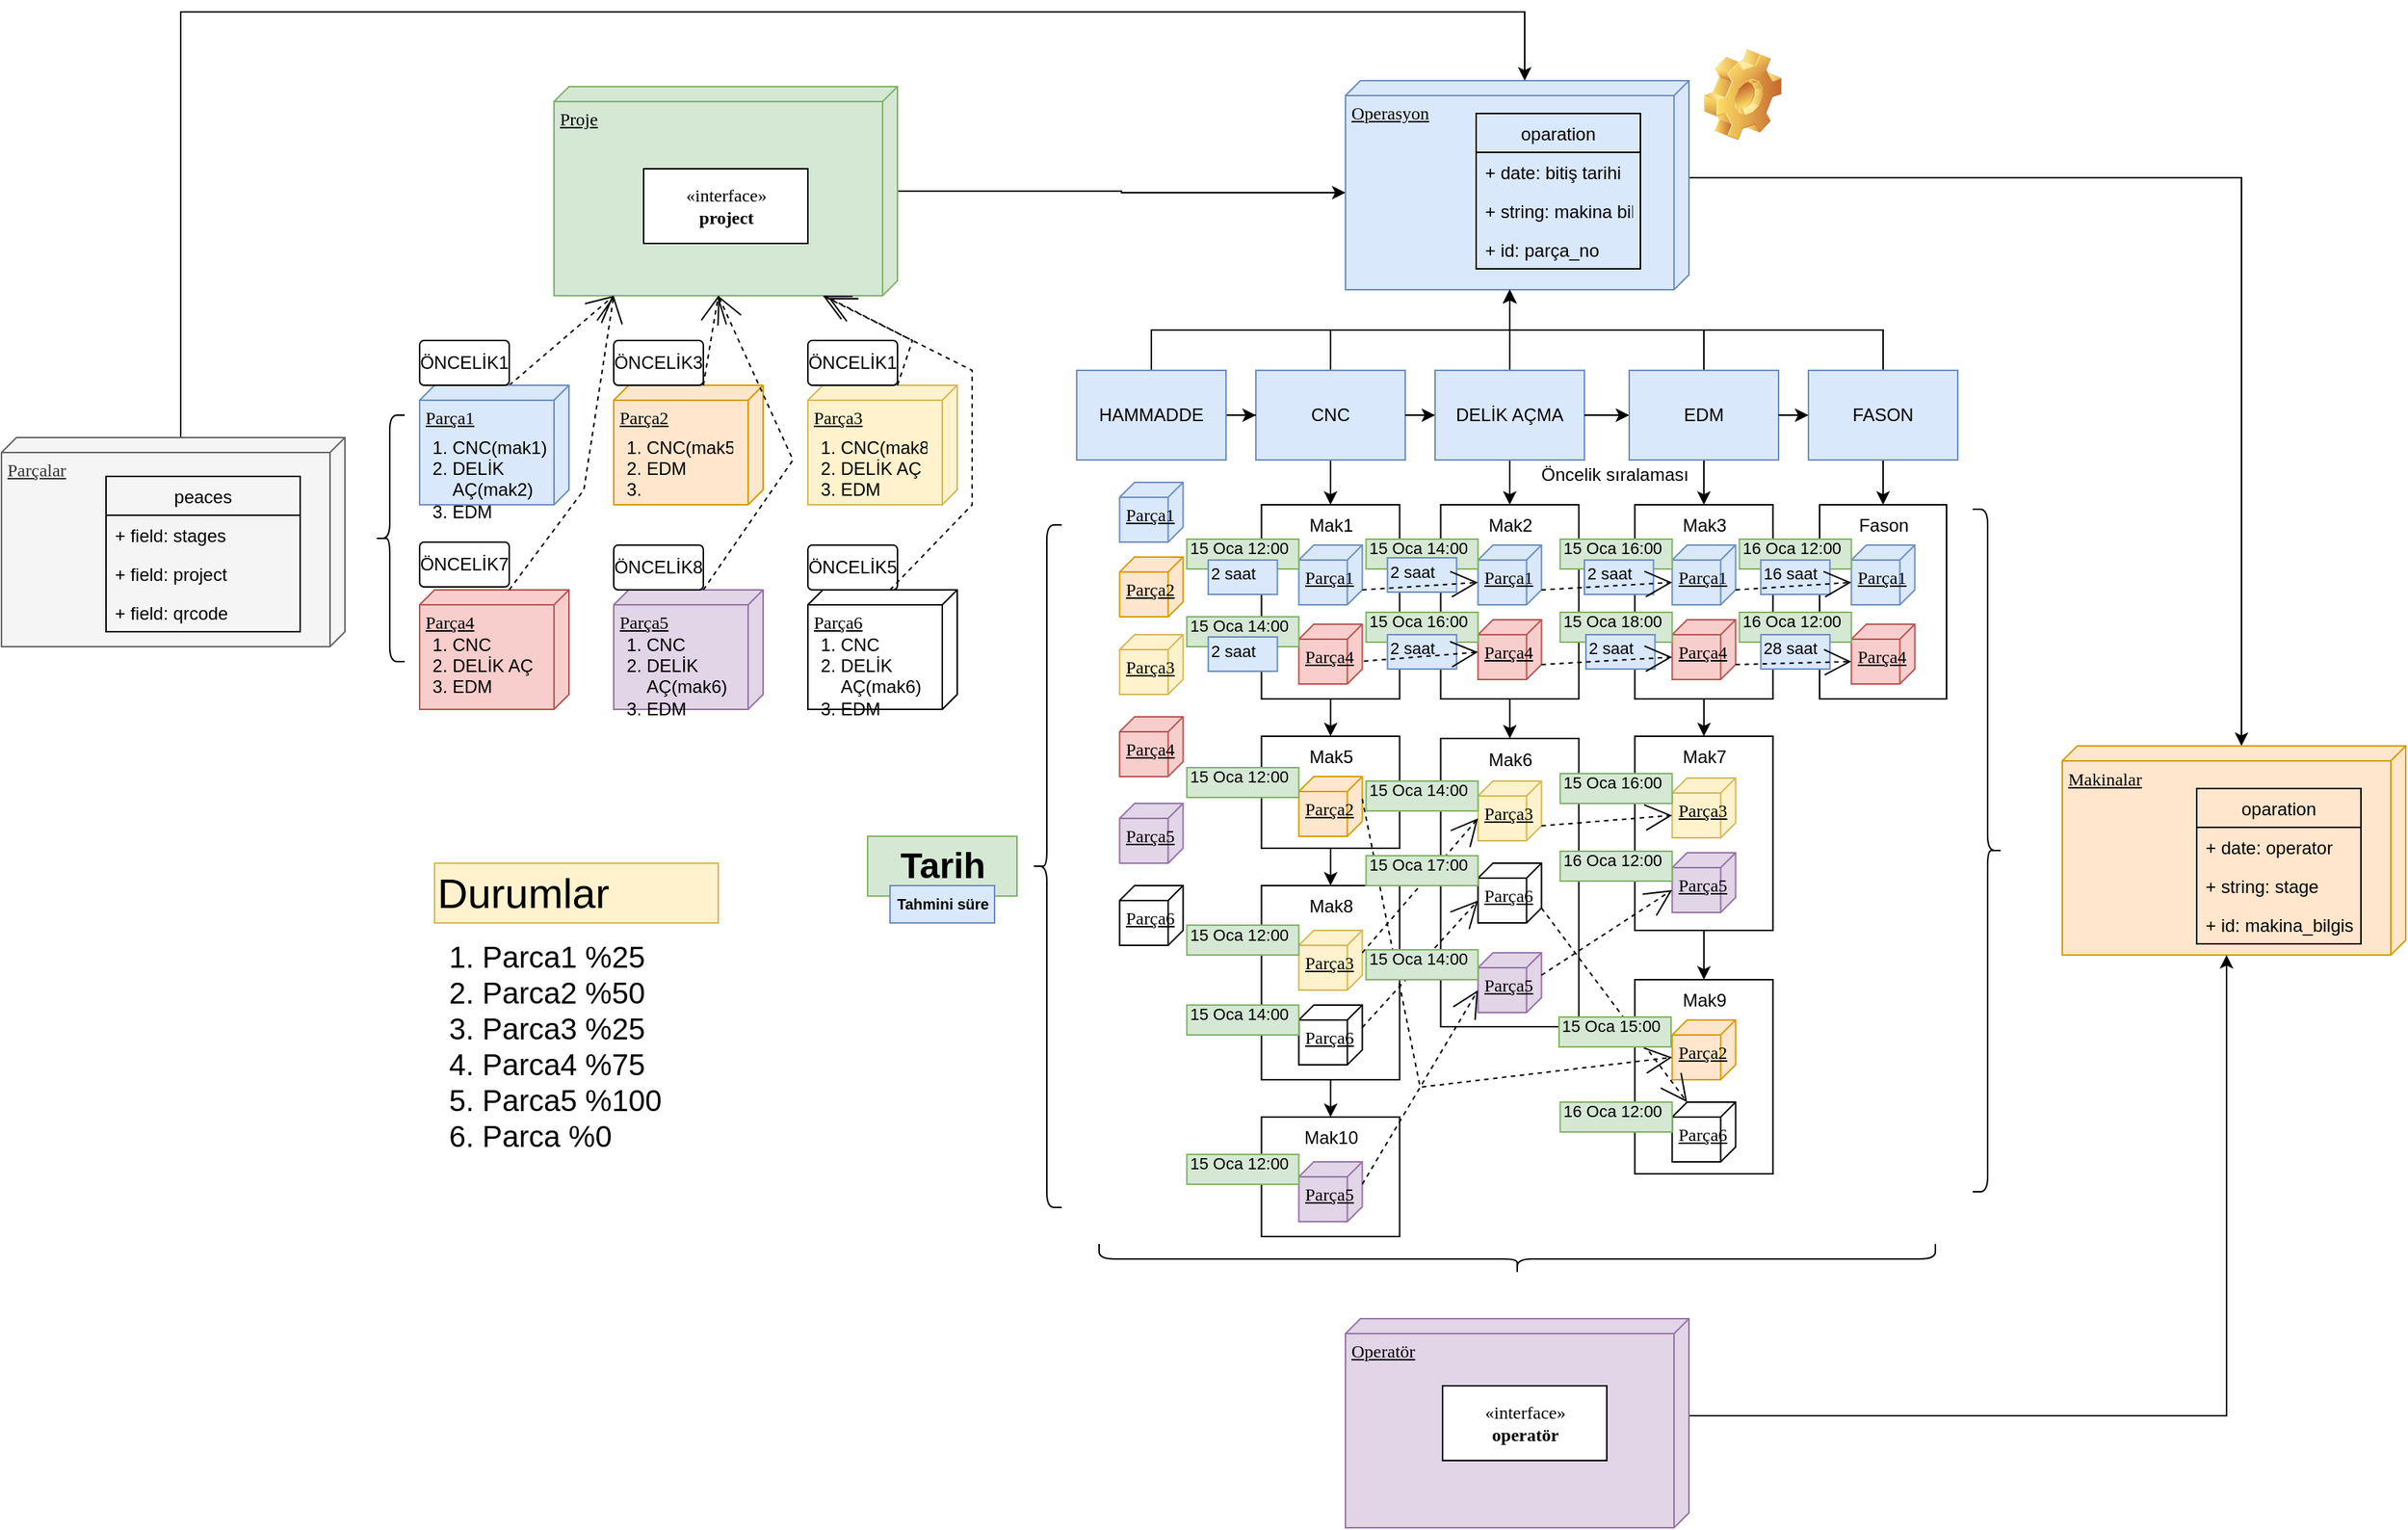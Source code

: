 <mxfile version="18.0.1" type="github">
  <diagram name="Page-1" id="5f0bae14-7c28-e335-631c-24af17079c00">
    <mxGraphModel dx="1850" dy="384" grid="1" gridSize="10" guides="1" tooltips="1" connect="1" arrows="1" fold="1" page="1" pageScale="1" pageWidth="1100" pageHeight="850" background="none" math="0" shadow="0">
      <root>
        <mxCell id="0" />
        <mxCell id="1" parent="0" />
        <mxCell id="MlD1wx-Nhup3MehmvixC-46" style="edgeStyle=orthogonalEdgeStyle;rounded=0;orthogonalLoop=1;jettySize=auto;html=1;entryX=0;entryY=0;entryDx=75;entryDy=230;entryPerimeter=0;" parent="1" source="39150e848f15840c-1" target="EhGMXCnS99L2GmcN4ixf-18" edge="1">
          <mxGeometry relative="1" as="geometry" />
        </mxCell>
        <mxCell id="39150e848f15840c-1" value="Proje" style="verticalAlign=top;align=left;spacingTop=8;spacingLeft=2;spacingRight=12;shape=cube;size=10;direction=south;fontStyle=4;html=1;rounded=0;shadow=0;comic=0;labelBackgroundColor=none;strokeWidth=1;fontFamily=Verdana;fontSize=12;fillColor=#d5e8d4;strokeColor=#82b366;" parent="1" vertex="1">
          <mxGeometry x="120" y="70" width="230" height="140" as="geometry" />
        </mxCell>
        <mxCell id="39150e848f15840c-4" value="&lt;div&gt;«interface»&lt;b&gt;&lt;br&gt;&lt;/b&gt;&lt;/div&gt;&lt;div&gt;&lt;b&gt;project&lt;/b&gt;&lt;/div&gt;" style="html=1;rounded=0;shadow=0;comic=0;labelBackgroundColor=none;strokeWidth=1;fontFamily=Verdana;fontSize=12;align=center;" parent="1" vertex="1">
          <mxGeometry x="180" y="125" width="110" height="50" as="geometry" />
        </mxCell>
        <mxCell id="39150e848f15840c-11" style="edgeStyle=none;rounded=0;html=1;dashed=1;labelBackgroundColor=none;startArrow=none;startFill=0;startSize=8;endArrow=open;endFill=0;endSize=16;fontFamily=Verdana;fontSize=12;exitX=0;exitY=0;exitDx=0;exitDy=40;exitPerimeter=0;" parent="1" source="EhGMXCnS99L2GmcN4ixf-6" edge="1">
          <mxGeometry relative="1" as="geometry">
            <mxPoint x="160" y="210" as="targetPoint" />
          </mxGeometry>
        </mxCell>
        <mxCell id="EhGMXCnS99L2GmcN4ixf-6" value="&lt;div&gt;Parça1&lt;/div&gt;&lt;div&gt;&lt;pre&gt;&lt;br&gt;&lt;/pre&gt;&lt;/div&gt;" style="verticalAlign=top;align=left;spacingTop=8;spacingLeft=2;spacingRight=12;shape=cube;size=10;direction=south;fontStyle=4;html=1;rounded=0;shadow=0;comic=0;labelBackgroundColor=none;strokeWidth=1;fontFamily=Verdana;fontSize=12;fillColor=#dae8fc;strokeColor=#6c8ebf;" parent="1" vertex="1">
          <mxGeometry x="30" y="270" width="100" height="80" as="geometry" />
        </mxCell>
        <mxCell id="EhGMXCnS99L2GmcN4ixf-7" value="Parça2" style="verticalAlign=top;align=left;spacingTop=8;spacingLeft=2;spacingRight=12;shape=cube;size=10;direction=south;fontStyle=4;html=1;rounded=0;shadow=0;comic=0;labelBackgroundColor=none;strokeWidth=1;fontFamily=Verdana;fontSize=12;fillColor=#ffe6cc;strokeColor=#d79b00;" parent="1" vertex="1">
          <mxGeometry x="160" y="270" width="100" height="80" as="geometry" />
        </mxCell>
        <mxCell id="EhGMXCnS99L2GmcN4ixf-8" value="Parça3" style="verticalAlign=top;align=left;spacingTop=8;spacingLeft=2;spacingRight=12;shape=cube;size=10;direction=south;fontStyle=4;html=1;rounded=0;shadow=0;comic=0;labelBackgroundColor=none;strokeWidth=1;fontFamily=Verdana;fontSize=12;fillColor=#fff2cc;strokeColor=#d6b656;" parent="1" vertex="1">
          <mxGeometry x="290" y="270" width="100" height="80" as="geometry" />
        </mxCell>
        <mxCell id="EhGMXCnS99L2GmcN4ixf-9" value="Parça4" style="verticalAlign=top;align=left;spacingTop=8;spacingLeft=2;spacingRight=12;shape=cube;size=10;direction=south;fontStyle=4;html=1;rounded=0;shadow=0;comic=0;labelBackgroundColor=none;strokeWidth=1;fontFamily=Verdana;fontSize=12;fillColor=#f8cecc;strokeColor=#b85450;" parent="1" vertex="1">
          <mxGeometry x="30" y="407" width="100" height="80" as="geometry" />
        </mxCell>
        <mxCell id="EhGMXCnS99L2GmcN4ixf-10" value="Parça5" style="verticalAlign=top;align=left;spacingTop=8;spacingLeft=2;spacingRight=12;shape=cube;size=10;direction=south;fontStyle=4;html=1;rounded=0;shadow=0;comic=0;labelBackgroundColor=none;strokeWidth=1;fontFamily=Verdana;fontSize=12;fillColor=#e1d5e7;strokeColor=#9673a6;" parent="1" vertex="1">
          <mxGeometry x="160" y="407" width="100" height="80" as="geometry" />
        </mxCell>
        <mxCell id="EhGMXCnS99L2GmcN4ixf-11" value="Parça6" style="verticalAlign=top;align=left;spacingTop=8;spacingLeft=2;spacingRight=12;shape=cube;size=10;direction=south;fontStyle=4;html=1;rounded=0;shadow=0;comic=0;labelBackgroundColor=none;strokeWidth=1;fontFamily=Verdana;fontSize=12;fillColor=none;" parent="1" vertex="1">
          <mxGeometry x="290" y="407" width="100" height="80" as="geometry" />
        </mxCell>
        <mxCell id="EhGMXCnS99L2GmcN4ixf-13" style="edgeStyle=none;rounded=0;html=1;dashed=1;labelBackgroundColor=none;startArrow=none;startFill=0;startSize=8;endArrow=open;endFill=0;endSize=16;fontFamily=Verdana;fontSize=12;exitX=0;exitY=0;exitDx=0;exitDy=40;exitPerimeter=0;entryX=0;entryY=0;entryDx=140;entryDy=120;entryPerimeter=0;" parent="1" source="EhGMXCnS99L2GmcN4ixf-7" target="39150e848f15840c-1" edge="1">
          <mxGeometry relative="1" as="geometry">
            <mxPoint x="90" y="280" as="sourcePoint" />
            <mxPoint x="161.538" y="220.0" as="targetPoint" />
          </mxGeometry>
        </mxCell>
        <mxCell id="EhGMXCnS99L2GmcN4ixf-14" style="edgeStyle=none;rounded=0;html=1;dashed=1;labelBackgroundColor=none;startArrow=none;startFill=0;startSize=8;endArrow=open;endFill=0;endSize=16;fontFamily=Verdana;fontSize=12;exitX=0;exitY=0;exitDx=0;exitDy=40;exitPerimeter=0;entryX=1.01;entryY=0.201;entryDx=0;entryDy=0;entryPerimeter=0;" parent="1" source="EhGMXCnS99L2GmcN4ixf-8" target="39150e848f15840c-1" edge="1">
          <mxGeometry relative="1" as="geometry">
            <mxPoint x="100" y="290" as="sourcePoint" />
            <mxPoint x="171.538" y="230.0" as="targetPoint" />
            <Array as="points">
              <mxPoint x="360" y="240" />
            </Array>
          </mxGeometry>
        </mxCell>
        <mxCell id="EhGMXCnS99L2GmcN4ixf-15" style="edgeStyle=none;rounded=0;html=1;dashed=1;labelBackgroundColor=none;startArrow=none;startFill=0;startSize=8;endArrow=open;endFill=0;endSize=16;fontFamily=Verdana;fontSize=12;exitX=0;exitY=0;exitDx=0;exitDy=40;exitPerimeter=0;" parent="1" source="EhGMXCnS99L2GmcN4ixf-9" edge="1">
          <mxGeometry relative="1" as="geometry">
            <mxPoint x="90" y="280" as="sourcePoint" />
            <mxPoint x="160" y="210" as="targetPoint" />
            <Array as="points">
              <mxPoint x="140" y="340" />
            </Array>
          </mxGeometry>
        </mxCell>
        <mxCell id="EhGMXCnS99L2GmcN4ixf-16" style="edgeStyle=none;rounded=0;html=1;dashed=1;labelBackgroundColor=none;startArrow=none;startFill=0;startSize=8;endArrow=open;endFill=0;endSize=16;fontFamily=Verdana;fontSize=12;exitX=0;exitY=0;exitDx=0;exitDy=40;exitPerimeter=0;entryX=0;entryY=0;entryDx=140;entryDy=120;entryPerimeter=0;" parent="1" source="EhGMXCnS99L2GmcN4ixf-10" target="39150e848f15840c-1" edge="1">
          <mxGeometry relative="1" as="geometry">
            <mxPoint x="100" y="290" as="sourcePoint" />
            <mxPoint x="171.538" y="230.0" as="targetPoint" />
            <Array as="points">
              <mxPoint x="280" y="320" />
            </Array>
          </mxGeometry>
        </mxCell>
        <mxCell id="EhGMXCnS99L2GmcN4ixf-17" style="edgeStyle=none;rounded=0;html=1;dashed=1;labelBackgroundColor=none;startArrow=none;startFill=0;startSize=8;endArrow=open;endFill=0;endSize=16;fontFamily=Verdana;fontSize=12;exitX=0;exitY=0;exitDx=0;exitDy=45;exitPerimeter=0;" parent="1" source="EhGMXCnS99L2GmcN4ixf-11" edge="1">
          <mxGeometry relative="1" as="geometry">
            <mxPoint x="110" y="300" as="sourcePoint" />
            <mxPoint x="300" y="210" as="targetPoint" />
            <Array as="points">
              <mxPoint x="400" y="350" />
              <mxPoint x="400" y="260" />
            </Array>
          </mxGeometry>
        </mxCell>
        <mxCell id="MlD1wx-Nhup3MehmvixC-36" style="edgeStyle=orthogonalEdgeStyle;rounded=0;orthogonalLoop=1;jettySize=auto;html=1;exitX=0;exitY=0;exitDx=65;exitDy=0;exitPerimeter=0;entryX=0;entryY=0;entryDx=0;entryDy=110;entryPerimeter=0;" parent="1" source="EhGMXCnS99L2GmcN4ixf-18" target="EhGMXCnS99L2GmcN4ixf-66" edge="1">
          <mxGeometry relative="1" as="geometry" />
        </mxCell>
        <mxCell id="EhGMXCnS99L2GmcN4ixf-18" value="Operasyon" style="verticalAlign=top;align=left;spacingTop=8;spacingLeft=2;spacingRight=12;shape=cube;size=10;direction=south;fontStyle=4;html=1;rounded=0;shadow=0;comic=0;labelBackgroundColor=none;strokeWidth=1;fontFamily=Verdana;fontSize=12;fillColor=#dae8fc;strokeColor=#6c8ebf;" parent="1" vertex="1">
          <mxGeometry x="650" y="66" width="230" height="140" as="geometry" />
        </mxCell>
        <mxCell id="EhGMXCnS99L2GmcN4ixf-61" style="edgeStyle=orthogonalEdgeStyle;rounded=0;orthogonalLoop=1;jettySize=auto;html=1;exitX=0.5;exitY=0;exitDx=0;exitDy=0;entryX=0;entryY=0;entryDx=140;entryDy=120;entryPerimeter=0;" parent="1" source="EhGMXCnS99L2GmcN4ixf-45" target="EhGMXCnS99L2GmcN4ixf-18" edge="1">
          <mxGeometry relative="1" as="geometry" />
        </mxCell>
        <mxCell id="EhGMXCnS99L2GmcN4ixf-94" style="edgeStyle=elbowEdgeStyle;rounded=0;orthogonalLoop=1;jettySize=auto;elbow=vertical;html=1;exitX=0.5;exitY=1;exitDx=0;exitDy=0;entryX=0.5;entryY=0;entryDx=0;entryDy=0;" parent="1" source="EhGMXCnS99L2GmcN4ixf-45" target="EhGMXCnS99L2GmcN4ixf-68" edge="1">
          <mxGeometry relative="1" as="geometry" />
        </mxCell>
        <mxCell id="EhGMXCnS99L2GmcN4ixf-45" value="CNC" style="whiteSpace=wrap;html=1;align=center;verticalAlign=middle;treeFolding=1;treeMoving=1;fillColor=#dae8fc;strokeColor=#6c8ebf;" parent="1" vertex="1">
          <mxGeometry x="590" y="260" width="100" height="60" as="geometry" />
        </mxCell>
        <mxCell id="EhGMXCnS99L2GmcN4ixf-62" style="edgeStyle=orthogonalEdgeStyle;rounded=0;orthogonalLoop=1;jettySize=auto;html=1;exitX=0.5;exitY=0;exitDx=0;exitDy=0;entryX=0;entryY=0;entryDx=140;entryDy=120;entryPerimeter=0;" parent="1" source="EhGMXCnS99L2GmcN4ixf-46" target="EhGMXCnS99L2GmcN4ixf-18" edge="1">
          <mxGeometry relative="1" as="geometry" />
        </mxCell>
        <mxCell id="EhGMXCnS99L2GmcN4ixf-95" style="edgeStyle=elbowEdgeStyle;rounded=0;orthogonalLoop=1;jettySize=auto;elbow=vertical;html=1;exitX=0.5;exitY=1;exitDx=0;exitDy=0;entryX=0.5;entryY=0;entryDx=0;entryDy=0;" parent="1" source="EhGMXCnS99L2GmcN4ixf-46" target="EhGMXCnS99L2GmcN4ixf-69" edge="1">
          <mxGeometry relative="1" as="geometry" />
        </mxCell>
        <mxCell id="EhGMXCnS99L2GmcN4ixf-46" value="DELİK AÇMA" style="whiteSpace=wrap;html=1;align=center;verticalAlign=middle;treeFolding=1;treeMoving=1;fillColor=#dae8fc;strokeColor=#6c8ebf;" parent="1" vertex="1">
          <mxGeometry x="710" y="260" width="100" height="60" as="geometry" />
        </mxCell>
        <mxCell id="EhGMXCnS99L2GmcN4ixf-63" style="edgeStyle=orthogonalEdgeStyle;rounded=0;orthogonalLoop=1;jettySize=auto;html=1;exitX=0.5;exitY=0;exitDx=0;exitDy=0;entryX=0;entryY=0;entryDx=140;entryDy=120;entryPerimeter=0;" parent="1" source="EhGMXCnS99L2GmcN4ixf-47" target="EhGMXCnS99L2GmcN4ixf-18" edge="1">
          <mxGeometry relative="1" as="geometry" />
        </mxCell>
        <mxCell id="EhGMXCnS99L2GmcN4ixf-96" style="edgeStyle=elbowEdgeStyle;rounded=0;orthogonalLoop=1;jettySize=auto;elbow=vertical;html=1;exitX=0.5;exitY=1;exitDx=0;exitDy=0;entryX=0.5;entryY=0;entryDx=0;entryDy=0;" parent="1" source="EhGMXCnS99L2GmcN4ixf-47" target="EhGMXCnS99L2GmcN4ixf-71" edge="1">
          <mxGeometry relative="1" as="geometry" />
        </mxCell>
        <mxCell id="EhGMXCnS99L2GmcN4ixf-47" value="EDM" style="whiteSpace=wrap;html=1;align=center;verticalAlign=middle;treeFolding=1;treeMoving=1;fillColor=#dae8fc;strokeColor=#6c8ebf;" parent="1" vertex="1">
          <mxGeometry x="840" y="260" width="100" height="60" as="geometry" />
        </mxCell>
        <mxCell id="EhGMXCnS99L2GmcN4ixf-64" style="edgeStyle=orthogonalEdgeStyle;rounded=0;orthogonalLoop=1;jettySize=auto;html=1;exitX=0.5;exitY=0;exitDx=0;exitDy=0;entryX=0;entryY=0;entryDx=140;entryDy=120;entryPerimeter=0;" parent="1" source="EhGMXCnS99L2GmcN4ixf-48" target="EhGMXCnS99L2GmcN4ixf-18" edge="1">
          <mxGeometry relative="1" as="geometry" />
        </mxCell>
        <mxCell id="EhGMXCnS99L2GmcN4ixf-97" style="edgeStyle=elbowEdgeStyle;rounded=0;orthogonalLoop=1;jettySize=auto;elbow=vertical;html=1;exitX=0.5;exitY=1;exitDx=0;exitDy=0;" parent="1" source="EhGMXCnS99L2GmcN4ixf-48" target="EhGMXCnS99L2GmcN4ixf-72" edge="1">
          <mxGeometry relative="1" as="geometry" />
        </mxCell>
        <mxCell id="EhGMXCnS99L2GmcN4ixf-48" value="FASON" style="whiteSpace=wrap;html=1;align=center;verticalAlign=middle;treeFolding=1;treeMoving=1;fillColor=#dae8fc;strokeColor=#6c8ebf;" parent="1" vertex="1">
          <mxGeometry x="960" y="260" width="100" height="60" as="geometry" />
        </mxCell>
        <mxCell id="EhGMXCnS99L2GmcN4ixf-53" value="" style="endArrow=classic;html=1;rounded=0;exitX=1;exitY=0.5;exitDx=0;exitDy=0;entryX=0;entryY=0.5;entryDx=0;entryDy=0;" parent="1" source="EhGMXCnS99L2GmcN4ixf-45" target="EhGMXCnS99L2GmcN4ixf-46" edge="1">
          <mxGeometry width="50" height="50" relative="1" as="geometry">
            <mxPoint x="600" y="340" as="sourcePoint" />
            <mxPoint x="650" y="290" as="targetPoint" />
          </mxGeometry>
        </mxCell>
        <mxCell id="EhGMXCnS99L2GmcN4ixf-54" value="" style="endArrow=classic;html=1;rounded=0;exitX=1;exitY=0.5;exitDx=0;exitDy=0;entryX=0;entryY=0.5;entryDx=0;entryDy=0;" parent="1" source="EhGMXCnS99L2GmcN4ixf-46" target="EhGMXCnS99L2GmcN4ixf-47" edge="1">
          <mxGeometry width="50" height="50" relative="1" as="geometry">
            <mxPoint x="810" y="340" as="sourcePoint" />
            <mxPoint x="860" y="290" as="targetPoint" />
          </mxGeometry>
        </mxCell>
        <mxCell id="EhGMXCnS99L2GmcN4ixf-55" value="" style="endArrow=classic;html=1;rounded=0;exitX=1;exitY=0.5;exitDx=0;exitDy=0;" parent="1" source="EhGMXCnS99L2GmcN4ixf-47" edge="1">
          <mxGeometry width="50" height="50" relative="1" as="geometry">
            <mxPoint x="940" y="350" as="sourcePoint" />
            <mxPoint x="960" y="290" as="targetPoint" />
          </mxGeometry>
        </mxCell>
        <mxCell id="EhGMXCnS99L2GmcN4ixf-65" value="Öncelik sıralaması" style="text;html=1;align=center;verticalAlign=middle;resizable=0;points=[];autosize=1;strokeColor=none;fillColor=none;" parent="1" vertex="1">
          <mxGeometry x="770" y="320" width="120" height="20" as="geometry" />
        </mxCell>
        <mxCell id="EhGMXCnS99L2GmcN4ixf-66" value="Makinalar" style="verticalAlign=top;align=left;spacingTop=8;spacingLeft=2;spacingRight=12;shape=cube;size=10;direction=south;fontStyle=4;html=1;rounded=0;shadow=0;comic=0;labelBackgroundColor=none;strokeWidth=1;fontFamily=Verdana;fontSize=12;fillColor=#ffe6cc;strokeColor=#d79b00;" parent="1" vertex="1">
          <mxGeometry x="1130" y="511.5" width="230" height="140" as="geometry" />
        </mxCell>
        <mxCell id="EhGMXCnS99L2GmcN4ixf-82" style="edgeStyle=orthogonalEdgeStyle;rounded=0;orthogonalLoop=1;jettySize=auto;html=1;entryX=0.5;entryY=0;entryDx=0;entryDy=0;verticalAlign=top;" parent="1" source="EhGMXCnS99L2GmcN4ixf-68" target="EhGMXCnS99L2GmcN4ixf-74" edge="1">
          <mxGeometry relative="1" as="geometry" />
        </mxCell>
        <mxCell id="EhGMXCnS99L2GmcN4ixf-68" value="Mak1" style="html=1;align=center;verticalAlign=top;" parent="1" vertex="1">
          <mxGeometry x="593.75" y="350" width="92.5" height="130" as="geometry" />
        </mxCell>
        <mxCell id="EhGMXCnS99L2GmcN4ixf-81" style="edgeStyle=orthogonalEdgeStyle;rounded=0;orthogonalLoop=1;jettySize=auto;html=1;verticalAlign=top;" parent="1" source="EhGMXCnS99L2GmcN4ixf-69" target="EhGMXCnS99L2GmcN4ixf-73" edge="1">
          <mxGeometry relative="1" as="geometry" />
        </mxCell>
        <mxCell id="EhGMXCnS99L2GmcN4ixf-69" value="Mak2" style="html=1;verticalAlign=top;" parent="1" vertex="1">
          <mxGeometry x="713.75" y="350" width="92.5" height="130" as="geometry" />
        </mxCell>
        <mxCell id="EhGMXCnS99L2GmcN4ixf-85" style="edgeStyle=orthogonalEdgeStyle;rounded=0;orthogonalLoop=1;jettySize=auto;html=1;entryX=0.5;entryY=0;entryDx=0;entryDy=0;verticalAlign=top;" parent="1" source="EhGMXCnS99L2GmcN4ixf-71" target="EhGMXCnS99L2GmcN4ixf-77" edge="1">
          <mxGeometry relative="1" as="geometry" />
        </mxCell>
        <mxCell id="EhGMXCnS99L2GmcN4ixf-71" value="Mak3" style="html=1;verticalAlign=top;" parent="1" vertex="1">
          <mxGeometry x="843.75" y="350" width="92.5" height="130" as="geometry" />
        </mxCell>
        <mxCell id="EhGMXCnS99L2GmcN4ixf-72" value="Fason" style="html=1;verticalAlign=top;" parent="1" vertex="1">
          <mxGeometry x="967.5" y="350" width="85" height="130" as="geometry" />
        </mxCell>
        <mxCell id="EhGMXCnS99L2GmcN4ixf-73" value="Mak6" style="html=1;verticalAlign=top;" parent="1" vertex="1">
          <mxGeometry x="713.75" y="506.5" width="92.5" height="193" as="geometry" />
        </mxCell>
        <mxCell id="EhGMXCnS99L2GmcN4ixf-83" style="edgeStyle=orthogonalEdgeStyle;rounded=0;orthogonalLoop=1;jettySize=auto;html=1;entryX=0.5;entryY=0;entryDx=0;entryDy=0;verticalAlign=top;" parent="1" source="EhGMXCnS99L2GmcN4ixf-74" target="EhGMXCnS99L2GmcN4ixf-75" edge="1">
          <mxGeometry relative="1" as="geometry" />
        </mxCell>
        <mxCell id="EhGMXCnS99L2GmcN4ixf-74" value="Mak5" style="html=1;verticalAlign=top;" parent="1" vertex="1">
          <mxGeometry x="593.75" y="505" width="92.5" height="75" as="geometry" />
        </mxCell>
        <mxCell id="EhGMXCnS99L2GmcN4ixf-84" style="edgeStyle=orthogonalEdgeStyle;rounded=0;orthogonalLoop=1;jettySize=auto;html=1;entryX=0.5;entryY=0;entryDx=0;entryDy=0;verticalAlign=top;" parent="1" source="EhGMXCnS99L2GmcN4ixf-75" target="EhGMXCnS99L2GmcN4ixf-76" edge="1">
          <mxGeometry relative="1" as="geometry" />
        </mxCell>
        <mxCell id="EhGMXCnS99L2GmcN4ixf-75" value="Mak8" style="html=1;verticalAlign=top;" parent="1" vertex="1">
          <mxGeometry x="593.75" y="605" width="92.5" height="130" as="geometry" />
        </mxCell>
        <mxCell id="EhGMXCnS99L2GmcN4ixf-76" value="Mak10" style="html=1;verticalAlign=top;" parent="1" vertex="1">
          <mxGeometry x="593.75" y="760" width="92.5" height="80" as="geometry" />
        </mxCell>
        <mxCell id="EhGMXCnS99L2GmcN4ixf-86" style="edgeStyle=orthogonalEdgeStyle;rounded=0;orthogonalLoop=1;jettySize=auto;html=1;entryX=0.5;entryY=0;entryDx=0;entryDy=0;verticalAlign=top;" parent="1" source="EhGMXCnS99L2GmcN4ixf-77" target="EhGMXCnS99L2GmcN4ixf-78" edge="1">
          <mxGeometry relative="1" as="geometry" />
        </mxCell>
        <mxCell id="EhGMXCnS99L2GmcN4ixf-77" value="Mak7" style="html=1;verticalAlign=top;" parent="1" vertex="1">
          <mxGeometry x="843.75" y="505" width="92.5" height="130" as="geometry" />
        </mxCell>
        <mxCell id="EhGMXCnS99L2GmcN4ixf-78" value="Mak9" style="html=1;verticalAlign=top;" parent="1" vertex="1">
          <mxGeometry x="843.75" y="668" width="92.5" height="130" as="geometry" />
        </mxCell>
        <mxCell id="EhGMXCnS99L2GmcN4ixf-99" value="&lt;ol&gt;&lt;li&gt;CNC(mak1)&lt;/li&gt;&lt;li&gt;DELİK AÇ(mak2)&lt;br&gt;&lt;/li&gt;&lt;li&gt;EDM&lt;br&gt;&lt;/li&gt;&lt;/ol&gt;" style="text;strokeColor=none;fillColor=none;html=1;whiteSpace=wrap;verticalAlign=middle;overflow=hidden;" parent="1" vertex="1">
          <mxGeometry x="10" y="290" width="110" height="70" as="geometry" />
        </mxCell>
        <mxCell id="EhGMXCnS99L2GmcN4ixf-100" value="&lt;ol&gt;&lt;li&gt;CNC(mak5)&lt;/li&gt;&lt;li&gt;EDM&lt;/li&gt;&lt;li&gt;&lt;br&gt;&lt;/li&gt;&lt;/ol&gt;" style="text;strokeColor=none;fillColor=none;html=1;whiteSpace=wrap;verticalAlign=middle;overflow=hidden;" parent="1" vertex="1">
          <mxGeometry x="140" y="290" width="100" height="70" as="geometry" />
        </mxCell>
        <mxCell id="EhGMXCnS99L2GmcN4ixf-105" value="&lt;ol&gt;&lt;li&gt;CNC(mak8)&lt;/li&gt;&lt;li&gt;DELİK AÇ&lt;br&gt;&lt;/li&gt;&lt;li&gt;EDM&lt;br&gt;&lt;/li&gt;&lt;/ol&gt;" style="text;strokeColor=none;fillColor=none;html=1;whiteSpace=wrap;verticalAlign=middle;overflow=hidden;" parent="1" vertex="1">
          <mxGeometry x="270" y="290" width="100" height="70" as="geometry" />
        </mxCell>
        <mxCell id="EhGMXCnS99L2GmcN4ixf-107" value="&lt;ol&gt;&lt;li&gt;CNC&lt;/li&gt;&lt;li&gt;DELİK AÇ&lt;br&gt;&lt;/li&gt;&lt;li&gt;EDM&lt;br&gt;&lt;/li&gt;&lt;/ol&gt;" style="text;strokeColor=none;fillColor=none;html=1;whiteSpace=wrap;verticalAlign=middle;overflow=hidden;" parent="1" vertex="1">
          <mxGeometry x="10" y="422" width="100" height="70" as="geometry" />
        </mxCell>
        <mxCell id="EhGMXCnS99L2GmcN4ixf-108" value="&lt;ol&gt;&lt;li&gt;CNC&lt;/li&gt;&lt;li&gt;DELİK AÇ(mak6)&lt;br&gt;&lt;/li&gt;&lt;li&gt;EDM&lt;br&gt;&lt;/li&gt;&lt;/ol&gt;" style="text;strokeColor=none;fillColor=none;html=1;whiteSpace=wrap;verticalAlign=middle;overflow=hidden;" parent="1" vertex="1">
          <mxGeometry x="140" y="422" width="100" height="70" as="geometry" />
        </mxCell>
        <mxCell id="EhGMXCnS99L2GmcN4ixf-109" value="&lt;ol&gt;&lt;li&gt;CNC&lt;/li&gt;&lt;li&gt;DELİK AÇ(mak6)&lt;br&gt;&lt;/li&gt;&lt;li&gt;EDM&lt;br&gt;&lt;/li&gt;&lt;/ol&gt;" style="text;strokeColor=none;fillColor=none;html=1;whiteSpace=wrap;verticalAlign=middle;overflow=hidden;" parent="1" vertex="1">
          <mxGeometry x="270" y="422" width="100" height="70" as="geometry" />
        </mxCell>
        <mxCell id="MlD1wx-Nhup3MehmvixC-1" value="" style="shape=curlyBracket;whiteSpace=wrap;html=1;rounded=1;" parent="1" vertex="1">
          <mxGeometry y="290" width="20" height="165" as="geometry" />
        </mxCell>
        <mxCell id="MlD1wx-Nhup3MehmvixC-26" style="edgeStyle=orthogonalEdgeStyle;rounded=0;orthogonalLoop=1;jettySize=auto;html=1;exitX=0;exitY=0;exitDx=0;exitDy=110;exitPerimeter=0;entryX=0;entryY=0;entryDx=0;entryDy=110;entryPerimeter=0;" parent="1" source="MlD1wx-Nhup3MehmvixC-2" target="EhGMXCnS99L2GmcN4ixf-18" edge="1">
          <mxGeometry relative="1" as="geometry">
            <mxPoint x="860" y="40" as="targetPoint" />
            <Array as="points">
              <mxPoint x="-130" y="20" />
              <mxPoint x="770" y="20" />
            </Array>
          </mxGeometry>
        </mxCell>
        <mxCell id="MlD1wx-Nhup3MehmvixC-2" value="Parçalar" style="verticalAlign=top;align=left;spacingTop=8;spacingLeft=2;spacingRight=12;shape=cube;size=10;direction=south;fontStyle=4;html=1;rounded=0;shadow=0;comic=0;labelBackgroundColor=none;strokeWidth=1;fontFamily=Verdana;fontSize=12;fillColor=#f5f5f5;strokeColor=#666666;fontColor=#333333;" parent="1" vertex="1">
          <mxGeometry x="-250" y="305" width="230" height="140" as="geometry" />
        </mxCell>
        <mxCell id="MlD1wx-Nhup3MehmvixC-5" value="&lt;div&gt;Parça1&lt;/div&gt;&lt;div&gt;&lt;pre&gt;&lt;br&gt;&lt;/pre&gt;&lt;/div&gt;" style="verticalAlign=top;align=left;spacingTop=8;spacingLeft=2;spacingRight=12;shape=cube;size=10;direction=south;fontStyle=4;html=1;rounded=0;shadow=0;comic=0;labelBackgroundColor=none;strokeWidth=1;fontFamily=Verdana;fontSize=12;fillColor=#dae8fc;strokeColor=#6c8ebf;" parent="1" vertex="1">
          <mxGeometry x="498.75" y="335" width="42.5" height="40" as="geometry" />
        </mxCell>
        <mxCell id="MlD1wx-Nhup3MehmvixC-6" value="Parça2" style="verticalAlign=top;align=left;spacingTop=8;spacingLeft=2;spacingRight=12;shape=cube;size=10;direction=south;fontStyle=4;html=1;rounded=0;shadow=0;comic=0;labelBackgroundColor=none;strokeWidth=1;fontFamily=Verdana;fontSize=12;fillColor=#ffe6cc;strokeColor=#d79b00;" parent="1" vertex="1">
          <mxGeometry x="498.75" y="385" width="42.5" height="40" as="geometry" />
        </mxCell>
        <mxCell id="MlD1wx-Nhup3MehmvixC-13" style="edgeStyle=orthogonalEdgeStyle;rounded=0;orthogonalLoop=1;jettySize=auto;html=1;entryX=0;entryY=0.5;entryDx=0;entryDy=0;" parent="1" source="MlD1wx-Nhup3MehmvixC-12" target="EhGMXCnS99L2GmcN4ixf-45" edge="1">
          <mxGeometry relative="1" as="geometry" />
        </mxCell>
        <mxCell id="MlD1wx-Nhup3MehmvixC-14" style="edgeStyle=orthogonalEdgeStyle;rounded=0;orthogonalLoop=1;jettySize=auto;html=1;exitX=0.5;exitY=0;exitDx=0;exitDy=0;entryX=0;entryY=0;entryDx=140;entryDy=120.0;entryPerimeter=0;" parent="1" source="MlD1wx-Nhup3MehmvixC-12" target="EhGMXCnS99L2GmcN4ixf-18" edge="1">
          <mxGeometry relative="1" as="geometry" />
        </mxCell>
        <mxCell id="MlD1wx-Nhup3MehmvixC-12" value="HAMMADDE" style="whiteSpace=wrap;html=1;align=center;verticalAlign=middle;treeFolding=1;treeMoving=1;fillColor=#dae8fc;strokeColor=#6c8ebf;" parent="1" vertex="1">
          <mxGeometry x="470" y="260" width="100" height="60" as="geometry" />
        </mxCell>
        <mxCell id="MlD1wx-Nhup3MehmvixC-44" style="edgeStyle=orthogonalEdgeStyle;rounded=0;orthogonalLoop=1;jettySize=auto;html=1;exitX=0;exitY=0;exitDx=65;exitDy=0;exitPerimeter=0;entryX=0;entryY=0;entryDx=140;entryDy=120;entryPerimeter=0;" parent="1" source="MlD1wx-Nhup3MehmvixC-15" target="EhGMXCnS99L2GmcN4ixf-66" edge="1">
          <mxGeometry relative="1" as="geometry" />
        </mxCell>
        <mxCell id="MlD1wx-Nhup3MehmvixC-15" value="Operatör" style="verticalAlign=top;align=left;spacingTop=8;spacingLeft=2;spacingRight=12;shape=cube;size=10;direction=south;fontStyle=4;html=1;rounded=0;shadow=0;comic=0;labelBackgroundColor=none;strokeWidth=1;fontFamily=Verdana;fontSize=12;fillColor=#e1d5e7;strokeColor=#9673a6;" parent="1" vertex="1">
          <mxGeometry x="650" y="895" width="230" height="140" as="geometry" />
        </mxCell>
        <mxCell id="MlD1wx-Nhup3MehmvixC-17" value="" style="shape=curlyBracket;whiteSpace=wrap;html=1;rounded=1;flipH=1;" parent="1" vertex="1">
          <mxGeometry x="1070" y="353" width="20" height="457" as="geometry" />
        </mxCell>
        <mxCell id="MlD1wx-Nhup3MehmvixC-18" value="&lt;div&gt;«interface»&lt;b&gt;&lt;br&gt;&lt;/b&gt;&lt;/div&gt;&lt;div&gt;&lt;b&gt;operatör&lt;/b&gt;&lt;/div&gt;" style="html=1;rounded=0;shadow=0;comic=0;labelBackgroundColor=none;strokeWidth=1;fontFamily=Verdana;fontSize=12;align=center;" parent="1" vertex="1">
          <mxGeometry x="715" y="940" width="110" height="50" as="geometry" />
        </mxCell>
        <mxCell id="MlD1wx-Nhup3MehmvixC-25" value="ÖNCELİK1" style="rounded=1;arcSize=10;whiteSpace=wrap;html=1;align=center;fillColor=none;" parent="1" vertex="1">
          <mxGeometry x="30" y="240" width="60" height="30" as="geometry" />
        </mxCell>
        <mxCell id="MlD1wx-Nhup3MehmvixC-28" value="peaces" style="swimlane;fontStyle=0;childLayout=stackLayout;horizontal=1;startSize=26;fillColor=none;horizontalStack=0;resizeParent=1;resizeParentMax=0;resizeLast=0;collapsible=1;marginBottom=0;" parent="1" vertex="1">
          <mxGeometry x="-180" y="331" width="130" height="104" as="geometry" />
        </mxCell>
        <mxCell id="MlD1wx-Nhup3MehmvixC-29" value="+ field: stages" style="text;strokeColor=none;fillColor=none;align=left;verticalAlign=top;spacingLeft=4;spacingRight=4;overflow=hidden;rotatable=0;points=[[0,0.5],[1,0.5]];portConstraint=eastwest;" parent="MlD1wx-Nhup3MehmvixC-28" vertex="1">
          <mxGeometry y="26" width="130" height="26" as="geometry" />
        </mxCell>
        <mxCell id="MlD1wx-Nhup3MehmvixC-30" value="+ field: project" style="text;strokeColor=none;fillColor=none;align=left;verticalAlign=top;spacingLeft=4;spacingRight=4;overflow=hidden;rotatable=0;points=[[0,0.5],[1,0.5]];portConstraint=eastwest;" parent="MlD1wx-Nhup3MehmvixC-28" vertex="1">
          <mxGeometry y="52" width="130" height="26" as="geometry" />
        </mxCell>
        <mxCell id="MlD1wx-Nhup3MehmvixC-31" value="+ field: qrcode " style="text;strokeColor=none;fillColor=none;align=left;verticalAlign=top;spacingLeft=4;spacingRight=4;overflow=hidden;rotatable=0;points=[[0,0.5],[1,0.5]];portConstraint=eastwest;" parent="MlD1wx-Nhup3MehmvixC-28" vertex="1">
          <mxGeometry y="78" width="130" height="26" as="geometry" />
        </mxCell>
        <mxCell id="MlD1wx-Nhup3MehmvixC-32" value="oparation" style="swimlane;fontStyle=0;childLayout=stackLayout;horizontal=1;startSize=26;fillColor=none;horizontalStack=0;resizeParent=1;resizeParentMax=0;resizeLast=0;collapsible=1;marginBottom=0;" parent="1" vertex="1">
          <mxGeometry x="737.5" y="88" width="110" height="104" as="geometry" />
        </mxCell>
        <mxCell id="MlD1wx-Nhup3MehmvixC-33" value="+ date: bitiş tarihi" style="text;strokeColor=none;fillColor=none;align=left;verticalAlign=top;spacingLeft=4;spacingRight=4;overflow=hidden;rotatable=0;points=[[0,0.5],[1,0.5]];portConstraint=eastwest;" parent="MlD1wx-Nhup3MehmvixC-32" vertex="1">
          <mxGeometry y="26" width="110" height="26" as="geometry" />
        </mxCell>
        <mxCell id="MlD1wx-Nhup3MehmvixC-34" value="+ string: makina bilgisi" style="text;strokeColor=none;fillColor=none;align=left;verticalAlign=top;spacingLeft=4;spacingRight=4;overflow=hidden;rotatable=0;points=[[0,0.5],[1,0.5]];portConstraint=eastwest;" parent="MlD1wx-Nhup3MehmvixC-32" vertex="1">
          <mxGeometry y="52" width="110" height="26" as="geometry" />
        </mxCell>
        <mxCell id="MlD1wx-Nhup3MehmvixC-35" value="+ id: parça_no" style="text;strokeColor=none;fillColor=none;align=left;verticalAlign=top;spacingLeft=4;spacingRight=4;overflow=hidden;rotatable=0;points=[[0,0.5],[1,0.5]];portConstraint=eastwest;" parent="MlD1wx-Nhup3MehmvixC-32" vertex="1">
          <mxGeometry y="78" width="110" height="26" as="geometry" />
        </mxCell>
        <mxCell id="MlD1wx-Nhup3MehmvixC-37" value="ÖNCELİK3" style="rounded=1;arcSize=10;whiteSpace=wrap;html=1;align=center;fillColor=none;" parent="1" vertex="1">
          <mxGeometry x="160" y="240" width="60" height="30" as="geometry" />
        </mxCell>
        <mxCell id="MlD1wx-Nhup3MehmvixC-38" value="ÖNCELİK1" style="rounded=1;arcSize=10;whiteSpace=wrap;html=1;align=center;fillColor=none;" parent="1" vertex="1">
          <mxGeometry x="290" y="240" width="60" height="30" as="geometry" />
        </mxCell>
        <mxCell id="MlD1wx-Nhup3MehmvixC-39" value="ÖNCELİK7" style="rounded=1;arcSize=10;whiteSpace=wrap;html=1;align=center;fillColor=none;" parent="1" vertex="1">
          <mxGeometry x="30" y="375" width="60" height="30" as="geometry" />
        </mxCell>
        <mxCell id="MlD1wx-Nhup3MehmvixC-40" value="ÖNCELİK8" style="rounded=1;arcSize=10;whiteSpace=wrap;html=1;align=center;fillColor=none;" parent="1" vertex="1">
          <mxGeometry x="160" y="377" width="60" height="30" as="geometry" />
        </mxCell>
        <mxCell id="MlD1wx-Nhup3MehmvixC-41" value="ÖNCELİK5" style="rounded=1;arcSize=10;whiteSpace=wrap;html=1;align=center;fillColor=none;" parent="1" vertex="1">
          <mxGeometry x="290" y="377" width="60" height="30" as="geometry" />
        </mxCell>
        <mxCell id="MlD1wx-Nhup3MehmvixC-42" value="" style="shape=curlyBracket;whiteSpace=wrap;html=1;rounded=1;flipH=1;rotation=90;" parent="1" vertex="1">
          <mxGeometry x="755" y="575" width="20" height="560" as="geometry" />
        </mxCell>
        <mxCell id="MlD1wx-Nhup3MehmvixC-47" value="Parça3" style="verticalAlign=top;align=left;spacingTop=8;spacingLeft=2;spacingRight=12;shape=cube;size=10;direction=south;fontStyle=4;html=1;rounded=0;shadow=0;comic=0;labelBackgroundColor=none;strokeWidth=1;fontFamily=Verdana;fontSize=12;fillColor=#fff2cc;strokeColor=#d6b656;" parent="1" vertex="1">
          <mxGeometry x="618.75" y="635" width="42.5" height="40" as="geometry" />
        </mxCell>
        <mxCell id="MlD1wx-Nhup3MehmvixC-48" value="Parça4" style="verticalAlign=top;align=left;spacingTop=8;spacingLeft=2;spacingRight=12;shape=cube;size=10;direction=south;fontStyle=4;html=1;rounded=0;shadow=0;comic=0;labelBackgroundColor=none;strokeWidth=1;fontFamily=Verdana;fontSize=12;fillColor=#f8cecc;strokeColor=#b85450;" parent="1" vertex="1">
          <mxGeometry x="498.75" y="492" width="42.5" height="40" as="geometry" />
        </mxCell>
        <mxCell id="MlD1wx-Nhup3MehmvixC-49" value="Parça5" style="verticalAlign=top;align=left;spacingTop=8;spacingLeft=2;spacingRight=12;shape=cube;size=10;direction=south;fontStyle=4;html=1;rounded=0;shadow=0;comic=0;labelBackgroundColor=none;strokeWidth=1;fontFamily=Verdana;fontSize=12;fillColor=#e1d5e7;strokeColor=#9673a6;" parent="1" vertex="1">
          <mxGeometry x="498.75" y="550" width="42.5" height="40" as="geometry" />
        </mxCell>
        <mxCell id="MlD1wx-Nhup3MehmvixC-50" value="Parça6" style="verticalAlign=top;align=left;spacingTop=8;spacingLeft=2;spacingRight=12;shape=cube;size=10;direction=south;fontStyle=4;html=1;rounded=0;shadow=0;comic=0;labelBackgroundColor=none;strokeWidth=1;fontFamily=Verdana;fontSize=12;fillColor=none;" parent="1" vertex="1">
          <mxGeometry x="498.75" y="605" width="42.5" height="40" as="geometry" />
        </mxCell>
        <mxCell id="MlD1wx-Nhup3MehmvixC-51" value="" style="shape=image;html=1;verticalLabelPosition=bottom;verticalAlign=top;imageAspect=1;aspect=fixed;image=img/clipart/Gear_128x128.png" parent="1" vertex="1">
          <mxGeometry x="890" y="45" width="52" height="61" as="geometry" />
        </mxCell>
        <mxCell id="EjusE_510JPRwOzll44G-1" value="&lt;div&gt;Parça1&lt;/div&gt;&lt;div&gt;&lt;pre&gt;&lt;br&gt;&lt;/pre&gt;&lt;/div&gt;" style="verticalAlign=top;align=left;spacingTop=8;spacingLeft=2;spacingRight=12;shape=cube;size=10;direction=south;fontStyle=4;html=1;rounded=0;shadow=0;comic=0;labelBackgroundColor=none;strokeWidth=1;fontFamily=Verdana;fontSize=12;fillColor=#dae8fc;strokeColor=#6c8ebf;" parent="1" vertex="1">
          <mxGeometry x="618.75" y="377" width="42.5" height="40" as="geometry" />
        </mxCell>
        <mxCell id="EjusE_510JPRwOzll44G-3" value="Parça3" style="verticalAlign=top;align=left;spacingTop=8;spacingLeft=2;spacingRight=12;shape=cube;size=10;direction=south;fontStyle=4;html=1;rounded=0;shadow=0;comic=0;labelBackgroundColor=none;strokeWidth=1;fontFamily=Verdana;fontSize=12;fillColor=#fff2cc;strokeColor=#d6b656;" parent="1" vertex="1">
          <mxGeometry x="498.75" y="437" width="42.5" height="40" as="geometry" />
        </mxCell>
        <mxCell id="EjusE_510JPRwOzll44G-5" value="Parça4" style="verticalAlign=top;align=left;spacingTop=8;spacingLeft=2;spacingRight=12;shape=cube;size=10;direction=south;fontStyle=4;html=1;rounded=0;shadow=0;comic=0;labelBackgroundColor=none;strokeWidth=1;fontFamily=Verdana;fontSize=12;fillColor=#f8cecc;strokeColor=#b85450;" parent="1" vertex="1">
          <mxGeometry x="618.75" y="430" width="42.5" height="40" as="geometry" />
        </mxCell>
        <mxCell id="EjusE_510JPRwOzll44G-6" value="Parça2" style="verticalAlign=top;align=left;spacingTop=8;spacingLeft=2;spacingRight=12;shape=cube;size=10;direction=south;fontStyle=4;html=1;rounded=0;shadow=0;comic=0;labelBackgroundColor=none;strokeWidth=1;fontFamily=Verdana;fontSize=12;fillColor=#ffe6cc;strokeColor=#d79b00;" parent="1" vertex="1">
          <mxGeometry x="618.75" y="532" width="42.5" height="40" as="geometry" />
        </mxCell>
        <mxCell id="EjusE_510JPRwOzll44G-7" value="Parça6" style="verticalAlign=top;align=left;spacingTop=8;spacingLeft=2;spacingRight=12;shape=cube;size=10;direction=south;fontStyle=4;html=1;rounded=0;shadow=0;comic=0;labelBackgroundColor=none;strokeWidth=1;fontFamily=Verdana;fontSize=12;fillColor=none;" parent="1" vertex="1">
          <mxGeometry x="618.75" y="685" width="42.5" height="40" as="geometry" />
        </mxCell>
        <mxCell id="EjusE_510JPRwOzll44G-8" value="Parça5" style="verticalAlign=top;align=left;spacingTop=8;spacingLeft=2;spacingRight=12;shape=cube;size=10;direction=south;fontStyle=4;html=1;rounded=0;shadow=0;comic=0;labelBackgroundColor=none;strokeWidth=1;fontFamily=Verdana;fontSize=12;fillColor=#e1d5e7;strokeColor=#9673a6;" parent="1" vertex="1">
          <mxGeometry x="618.75" y="790" width="42.5" height="40" as="geometry" />
        </mxCell>
        <mxCell id="EjusE_510JPRwOzll44G-9" value="&lt;div&gt;Parça1&lt;/div&gt;&lt;div&gt;&lt;pre&gt;&lt;br&gt;&lt;/pre&gt;&lt;/div&gt;" style="verticalAlign=top;align=left;spacingTop=8;spacingLeft=2;spacingRight=12;shape=cube;size=10;direction=south;fontStyle=4;html=1;rounded=0;shadow=0;comic=0;labelBackgroundColor=none;strokeWidth=1;fontFamily=Verdana;fontSize=12;fillColor=#dae8fc;strokeColor=#6c8ebf;" parent="1" vertex="1">
          <mxGeometry x="738.75" y="377" width="42.5" height="40" as="geometry" />
        </mxCell>
        <mxCell id="EjusE_510JPRwOzll44G-10" value="Parça5" style="verticalAlign=top;align=left;spacingTop=8;spacingLeft=2;spacingRight=12;shape=cube;size=10;direction=south;fontStyle=4;html=1;rounded=0;shadow=0;comic=0;labelBackgroundColor=none;strokeWidth=1;fontFamily=Verdana;fontSize=12;fillColor=#e1d5e7;strokeColor=#9673a6;" parent="1" vertex="1">
          <mxGeometry x="738.75" y="650" width="42.5" height="40" as="geometry" />
        </mxCell>
        <mxCell id="EjusE_510JPRwOzll44G-11" value="Parça6" style="verticalAlign=top;align=left;spacingTop=8;spacingLeft=2;spacingRight=12;shape=cube;size=10;direction=south;fontStyle=4;html=1;rounded=0;shadow=0;comic=0;labelBackgroundColor=none;strokeWidth=1;fontFamily=Verdana;fontSize=12;fillColor=none;" parent="1" vertex="1">
          <mxGeometry x="738.75" y="590" width="42.5" height="40" as="geometry" />
        </mxCell>
        <mxCell id="EjusE_510JPRwOzll44G-12" value="Parça3" style="verticalAlign=top;align=left;spacingTop=8;spacingLeft=2;spacingRight=12;shape=cube;size=10;direction=south;fontStyle=4;html=1;rounded=0;shadow=0;comic=0;labelBackgroundColor=none;strokeWidth=1;fontFamily=Verdana;fontSize=12;fillColor=#fff2cc;strokeColor=#d6b656;" parent="1" vertex="1">
          <mxGeometry x="738.75" y="535" width="42.5" height="40" as="geometry" />
        </mxCell>
        <mxCell id="EjusE_510JPRwOzll44G-13" value="Parça4" style="verticalAlign=top;align=left;spacingTop=8;spacingLeft=2;spacingRight=12;shape=cube;size=10;direction=south;fontStyle=4;html=1;rounded=0;shadow=0;comic=0;labelBackgroundColor=none;strokeWidth=1;fontFamily=Verdana;fontSize=12;fillColor=#f8cecc;strokeColor=#b85450;" parent="1" vertex="1">
          <mxGeometry x="738.75" y="427" width="42.5" height="40" as="geometry" />
        </mxCell>
        <mxCell id="EjusE_510JPRwOzll44G-14" value="&lt;div&gt;Parça1&lt;/div&gt;&lt;div&gt;&lt;pre&gt;&lt;br&gt;&lt;/pre&gt;&lt;/div&gt;" style="verticalAlign=top;align=left;spacingTop=8;spacingLeft=2;spacingRight=12;shape=cube;size=10;direction=south;fontStyle=4;html=1;rounded=0;shadow=0;comic=0;labelBackgroundColor=none;strokeWidth=1;fontFamily=Verdana;fontSize=12;fillColor=#dae8fc;strokeColor=#6c8ebf;" parent="1" vertex="1">
          <mxGeometry x="868.75" y="377" width="42.5" height="40" as="geometry" />
        </mxCell>
        <mxCell id="EjusE_510JPRwOzll44G-15" value="Parça3" style="verticalAlign=top;align=left;spacingTop=8;spacingLeft=2;spacingRight=12;shape=cube;size=10;direction=south;fontStyle=4;html=1;rounded=0;shadow=0;comic=0;labelBackgroundColor=none;strokeWidth=1;fontFamily=Verdana;fontSize=12;fillColor=#fff2cc;strokeColor=#d6b656;" parent="1" vertex="1">
          <mxGeometry x="868.75" y="533" width="42.5" height="40" as="geometry" />
        </mxCell>
        <mxCell id="EjusE_510JPRwOzll44G-16" value="Parça2" style="verticalAlign=top;align=left;spacingTop=8;spacingLeft=2;spacingRight=12;shape=cube;size=10;direction=south;fontStyle=4;html=1;rounded=0;shadow=0;comic=0;labelBackgroundColor=none;strokeWidth=1;fontFamily=Verdana;fontSize=12;fillColor=#ffe6cc;strokeColor=#d79b00;" parent="1" vertex="1">
          <mxGeometry x="868.75" y="695" width="42.5" height="40" as="geometry" />
        </mxCell>
        <mxCell id="EjusE_510JPRwOzll44G-17" value="Parça4" style="verticalAlign=top;align=left;spacingTop=8;spacingLeft=2;spacingRight=12;shape=cube;size=10;direction=south;fontStyle=4;html=1;rounded=0;shadow=0;comic=0;labelBackgroundColor=none;strokeWidth=1;fontFamily=Verdana;fontSize=12;fillColor=#f8cecc;strokeColor=#b85450;" parent="1" vertex="1">
          <mxGeometry x="868.75" y="427" width="42.5" height="40" as="geometry" />
        </mxCell>
        <mxCell id="EjusE_510JPRwOzll44G-18" value="Parça5" style="verticalAlign=top;align=left;spacingTop=8;spacingLeft=2;spacingRight=12;shape=cube;size=10;direction=south;fontStyle=4;html=1;rounded=0;shadow=0;comic=0;labelBackgroundColor=none;strokeWidth=1;fontFamily=Verdana;fontSize=12;fillColor=#e1d5e7;strokeColor=#9673a6;" parent="1" vertex="1">
          <mxGeometry x="868.75" y="583" width="42.5" height="40" as="geometry" />
        </mxCell>
        <mxCell id="EjusE_510JPRwOzll44G-19" value="Parça6" style="verticalAlign=top;align=left;spacingTop=8;spacingLeft=2;spacingRight=12;shape=cube;size=10;direction=south;fontStyle=4;html=1;rounded=0;shadow=0;comic=0;labelBackgroundColor=none;strokeWidth=1;fontFamily=Verdana;fontSize=12;fillColor=none;" parent="1" vertex="1">
          <mxGeometry x="868.75" y="750" width="42.5" height="40" as="geometry" />
        </mxCell>
        <mxCell id="EjusE_510JPRwOzll44G-22" style="edgeStyle=none;rounded=0;html=1;dashed=1;labelBackgroundColor=none;startArrow=none;startFill=0;startSize=8;endArrow=open;endFill=0;endSize=16;fontFamily=Verdana;fontSize=12;exitX=0;exitY=0;exitDx=15;exitDy=0;exitPerimeter=0;entryX=0;entryY=0;entryDx=25;entryDy=42.5;entryPerimeter=0;" parent="1" source="MlD1wx-Nhup3MehmvixC-47" target="EjusE_510JPRwOzll44G-12" edge="1">
          <mxGeometry relative="1" as="geometry">
            <mxPoint x="671.25" y="455" as="sourcePoint" />
            <mxPoint x="748.75" y="456.57" as="targetPoint" />
            <Array as="points" />
          </mxGeometry>
        </mxCell>
        <mxCell id="EjusE_510JPRwOzll44G-23" style="edgeStyle=none;rounded=0;html=1;dashed=1;labelBackgroundColor=none;startArrow=none;startFill=0;startSize=8;endArrow=open;endFill=0;endSize=16;fontFamily=Verdana;fontSize=12;exitX=0;exitY=0;exitDx=15;exitDy=0;exitPerimeter=0;entryX=0;entryY=0;entryDx=25;entryDy=42.5;entryPerimeter=0;" parent="1" source="EjusE_510JPRwOzll44G-7" target="EjusE_510JPRwOzll44G-11" edge="1">
          <mxGeometry relative="1" as="geometry">
            <mxPoint x="681.25" y="465" as="sourcePoint" />
            <mxPoint x="758.75" y="466.57" as="targetPoint" />
            <Array as="points" />
          </mxGeometry>
        </mxCell>
        <mxCell id="EjusE_510JPRwOzll44G-24" style="edgeStyle=none;rounded=0;html=1;dashed=1;labelBackgroundColor=none;startArrow=none;startFill=0;startSize=8;endArrow=open;endFill=0;endSize=16;fontFamily=Verdana;fontSize=12;exitX=0;exitY=0;exitDx=15;exitDy=0;exitPerimeter=0;entryX=0;entryY=0;entryDx=25;entryDy=42.5;entryPerimeter=0;" parent="1" source="EjusE_510JPRwOzll44G-8" target="EjusE_510JPRwOzll44G-10" edge="1">
          <mxGeometry relative="1" as="geometry">
            <mxPoint x="691.25" y="475" as="sourcePoint" />
            <mxPoint x="768.75" y="476.57" as="targetPoint" />
            <Array as="points" />
          </mxGeometry>
        </mxCell>
        <mxCell id="EjusE_510JPRwOzll44G-27" style="edgeStyle=none;rounded=0;html=1;dashed=1;labelBackgroundColor=none;startArrow=none;startFill=0;startSize=8;endArrow=open;endFill=0;endSize=16;fontFamily=Verdana;fontSize=12;exitX=0;exitY=0;exitDx=30;exitDy=0;exitPerimeter=0;entryX=0;entryY=0;entryDx=25;entryDy=42.5;entryPerimeter=0;" parent="1" source="EjusE_510JPRwOzll44G-12" target="EjusE_510JPRwOzll44G-15" edge="1">
          <mxGeometry relative="1" as="geometry">
            <mxPoint x="791.25" y="452" as="sourcePoint" />
            <mxPoint x="878.75" y="462" as="targetPoint" />
            <Array as="points" />
          </mxGeometry>
        </mxCell>
        <mxCell id="EjusE_510JPRwOzll44G-29" style="edgeStyle=none;rounded=0;html=1;dashed=1;labelBackgroundColor=none;startArrow=none;startFill=0;startSize=8;endArrow=open;endFill=0;endSize=16;fontFamily=Verdana;fontSize=12;entryX=0;entryY=0;entryDx=25;entryDy=42.5;entryPerimeter=0;exitX=0;exitY=0;exitDx=15;exitDy=0;exitPerimeter=0;" parent="1" source="EjusE_510JPRwOzll44G-10" target="EjusE_510JPRwOzll44G-18" edge="1">
          <mxGeometry relative="1" as="geometry">
            <mxPoint x="791.25" y="560" as="sourcePoint" />
            <mxPoint x="878.75" y="568" as="targetPoint" />
            <Array as="points" />
          </mxGeometry>
        </mxCell>
        <mxCell id="EjusE_510JPRwOzll44G-30" style="edgeStyle=none;rounded=0;html=1;dashed=1;labelBackgroundColor=none;startArrow=none;startFill=0;startSize=8;endArrow=open;endFill=0;endSize=16;fontFamily=Verdana;fontSize=12;exitX=0;exitY=0;exitDx=30;exitDy=0;exitPerimeter=0;entryX=0;entryY=0;entryDx=0;entryDy=32.5;entryPerimeter=0;" parent="1" source="EjusE_510JPRwOzll44G-11" target="EjusE_510JPRwOzll44G-19" edge="1">
          <mxGeometry relative="1" as="geometry">
            <mxPoint x="801.25" y="570" as="sourcePoint" />
            <mxPoint x="888.75" y="578" as="targetPoint" />
            <Array as="points" />
          </mxGeometry>
        </mxCell>
        <mxCell id="EjusE_510JPRwOzll44G-31" value="&lt;font style=&quot;font-size: 28px;&quot;&gt;Durumlar&lt;/font&gt;" style="whiteSpace=wrap;html=1;shadow=0;dashed=0;fontSize=10;align=left;fillColor=#fff2cc;strokeColor=#d6b656;" parent="1" vertex="1">
          <mxGeometry x="40" y="590" width="190" height="40" as="geometry" />
        </mxCell>
        <mxCell id="EjusE_510JPRwOzll44G-32" value="&lt;ol style=&quot;font-size: 20px;&quot;&gt;&lt;li&gt;Parca1 %25&lt;/li&gt;&lt;li&gt;Parca2 %50&lt;/li&gt;&lt;li&gt;Parca3 %25&lt;/li&gt;&lt;li&gt;Parca4 %75&lt;/li&gt;&lt;li&gt;Parca5 %100&lt;/li&gt;&lt;li&gt;Parca %0&lt;/li&gt;&lt;/ol&gt;" style="text;strokeColor=none;fillColor=none;html=1;whiteSpace=wrap;verticalAlign=middle;overflow=hidden;" parent="1" vertex="1">
          <mxGeometry x="30" y="603" width="200" height="217" as="geometry" />
        </mxCell>
        <mxCell id="H9PxsiQhmZwWVw4Gl5u_-1" style="edgeStyle=none;rounded=0;html=1;dashed=1;labelBackgroundColor=none;startArrow=none;startFill=0;startSize=8;endArrow=open;endFill=0;endSize=16;fontFamily=Verdana;fontSize=12;exitX=0;exitY=0;exitDx=15;exitDy=0;exitPerimeter=0;entryX=0;entryY=0;entryDx=25;entryDy=42.5;entryPerimeter=0;" parent="1" source="EjusE_510JPRwOzll44G-6" target="EjusE_510JPRwOzll44G-16" edge="1">
          <mxGeometry relative="1" as="geometry">
            <mxPoint x="671.25" y="660" as="sourcePoint" />
            <mxPoint x="748.75" y="570" as="targetPoint" />
            <Array as="points">
              <mxPoint x="700" y="740" />
            </Array>
          </mxGeometry>
        </mxCell>
        <mxCell id="H9PxsiQhmZwWVw4Gl5u_-2" value="oparation" style="swimlane;fontStyle=0;childLayout=stackLayout;horizontal=1;startSize=26;fillColor=none;horizontalStack=0;resizeParent=1;resizeParentMax=0;resizeLast=0;collapsible=1;marginBottom=0;" parent="1" vertex="1">
          <mxGeometry x="1220" y="540" width="110" height="104" as="geometry" />
        </mxCell>
        <mxCell id="H9PxsiQhmZwWVw4Gl5u_-3" value="+ date: operator" style="text;strokeColor=none;fillColor=none;align=left;verticalAlign=top;spacingLeft=4;spacingRight=4;overflow=hidden;rotatable=0;points=[[0,0.5],[1,0.5]];portConstraint=eastwest;" parent="H9PxsiQhmZwWVw4Gl5u_-2" vertex="1">
          <mxGeometry y="26" width="110" height="26" as="geometry" />
        </mxCell>
        <mxCell id="H9PxsiQhmZwWVw4Gl5u_-4" value="+ string: stage" style="text;strokeColor=none;fillColor=none;align=left;verticalAlign=top;spacingLeft=4;spacingRight=4;overflow=hidden;rotatable=0;points=[[0,0.5],[1,0.5]];portConstraint=eastwest;" parent="H9PxsiQhmZwWVw4Gl5u_-2" vertex="1">
          <mxGeometry y="52" width="110" height="26" as="geometry" />
        </mxCell>
        <mxCell id="H9PxsiQhmZwWVw4Gl5u_-5" value="+ id: makina_bilgisi" style="text;strokeColor=none;fillColor=none;align=left;verticalAlign=top;spacingLeft=4;spacingRight=4;overflow=hidden;rotatable=0;points=[[0,0.5],[1,0.5]];portConstraint=eastwest;" parent="H9PxsiQhmZwWVw4Gl5u_-2" vertex="1">
          <mxGeometry y="78" width="110" height="26" as="geometry" />
        </mxCell>
        <mxCell id="H9PxsiQhmZwWVw4Gl5u_-20" value="&lt;font style=&quot;font-size: 11px; line-height: 0.8;&quot;&gt;15 Oca 12:00&amp;nbsp;&lt;/font&gt;" style="text;html=1;strokeColor=#82b366;fillColor=#d5e8d4;align=left;verticalAlign=bottom;whiteSpace=wrap;rounded=0;fontSize=28;horizontal=1;" parent="1" vertex="1">
          <mxGeometry x="543.75" y="373" width="75" height="20" as="geometry" />
        </mxCell>
        <mxCell id="H9PxsiQhmZwWVw4Gl5u_-24" value="&lt;font style=&quot;font-size: 11px;&quot;&gt;15 Oca 14:00&lt;/font&gt;" style="text;html=1;strokeColor=#82b366;fillColor=#d5e8d4;align=left;verticalAlign=bottom;whiteSpace=wrap;rounded=0;fontSize=28;horizontal=1;" parent="1" vertex="1">
          <mxGeometry x="663.75" y="373" width="75" height="20" as="geometry" />
        </mxCell>
        <mxCell id="H9PxsiQhmZwWVw4Gl5u_-25" value="&lt;font style=&quot;font-size: 11px;&quot;&gt;15 Oca 16:00&lt;/font&gt;" style="text;html=1;strokeColor=#82b366;fillColor=#d5e8d4;align=left;verticalAlign=bottom;whiteSpace=wrap;rounded=0;fontSize=28;horizontal=1;" parent="1" vertex="1">
          <mxGeometry x="793.75" y="373" width="75" height="20" as="geometry" />
        </mxCell>
        <mxCell id="H9PxsiQhmZwWVw4Gl5u_-26" value="&lt;font style=&quot;font-size: 11px;&quot;&gt;15 Oca 14:00&lt;/font&gt;" style="text;html=1;strokeColor=#82b366;fillColor=#d5e8d4;align=left;verticalAlign=bottom;whiteSpace=wrap;rounded=0;fontSize=28;horizontal=1;" parent="1" vertex="1">
          <mxGeometry x="543.75" y="425" width="75" height="20" as="geometry" />
        </mxCell>
        <mxCell id="H9PxsiQhmZwWVw4Gl5u_-27" value="&lt;font style=&quot;font-size: 11px;&quot;&gt;15 Oca 16:00&lt;/font&gt;" style="text;html=1;strokeColor=#82b366;fillColor=#d5e8d4;align=left;verticalAlign=bottom;whiteSpace=wrap;rounded=0;fontSize=28;horizontal=1;" parent="1" vertex="1">
          <mxGeometry x="663.75" y="422" width="75" height="20" as="geometry" />
        </mxCell>
        <mxCell id="H9PxsiQhmZwWVw4Gl5u_-28" value="&lt;font style=&quot;font-size: 11px;&quot;&gt;15 Oca 18:00&lt;/font&gt;" style="text;html=1;strokeColor=#82b366;fillColor=#d5e8d4;align=left;verticalAlign=bottom;whiteSpace=wrap;rounded=0;fontSize=28;horizontal=1;" parent="1" vertex="1">
          <mxGeometry x="793.75" y="422" width="75" height="20" as="geometry" />
        </mxCell>
        <mxCell id="H9PxsiQhmZwWVw4Gl5u_-29" value="&lt;font style=&quot;font-size: 11px;&quot;&gt;15 Oca 12:00&lt;/font&gt;" style="text;html=1;strokeColor=#82b366;fillColor=#d5e8d4;align=left;verticalAlign=bottom;whiteSpace=wrap;rounded=0;fontSize=28;horizontal=1;" parent="1" vertex="1">
          <mxGeometry x="543.75" y="526" width="75" height="20" as="geometry" />
        </mxCell>
        <mxCell id="H9PxsiQhmZwWVw4Gl5u_-30" value="&lt;font style=&quot;font-size: 11px;&quot;&gt;15 Oca 15:00&lt;/font&gt;" style="text;html=1;strokeColor=#82b366;fillColor=#d5e8d4;align=left;verticalAlign=bottom;whiteSpace=wrap;rounded=0;fontSize=28;horizontal=1;" parent="1" vertex="1">
          <mxGeometry x="793" y="693" width="75" height="20" as="geometry" />
        </mxCell>
        <mxCell id="H9PxsiQhmZwWVw4Gl5u_-31" value="&lt;font style=&quot;font-size: 11px;&quot;&gt;15 Oca 12:00&lt;/font&gt;" style="text;html=1;strokeColor=#82b366;fillColor=#d5e8d4;align=left;verticalAlign=bottom;whiteSpace=wrap;rounded=0;fontSize=28;horizontal=1;" parent="1" vertex="1">
          <mxGeometry x="543.75" y="631.5" width="75" height="20" as="geometry" />
        </mxCell>
        <mxCell id="H9PxsiQhmZwWVw4Gl5u_-32" value="&lt;font style=&quot;font-size: 11px;&quot;&gt;15 Oca 14:00&lt;/font&gt;" style="text;html=1;strokeColor=#82b366;fillColor=#d5e8d4;align=left;verticalAlign=bottom;whiteSpace=wrap;rounded=0;fontSize=28;horizontal=1;" parent="1" vertex="1">
          <mxGeometry x="663.75" y="535" width="75" height="20" as="geometry" />
        </mxCell>
        <mxCell id="H9PxsiQhmZwWVw4Gl5u_-33" value="&lt;font style=&quot;font-size: 11px;&quot;&gt;15 Oca 16:00&lt;/font&gt;" style="text;html=1;strokeColor=#82b366;fillColor=#d5e8d4;align=left;verticalAlign=bottom;whiteSpace=wrap;rounded=0;fontSize=28;horizontal=1;" parent="1" vertex="1">
          <mxGeometry x="793.75" y="530" width="75" height="20" as="geometry" />
        </mxCell>
        <mxCell id="H9PxsiQhmZwWVw4Gl5u_-34" value="&lt;font style=&quot;font-size: 11px;&quot;&gt;15 Oca 17:00&lt;/font&gt;" style="text;html=1;strokeColor=#82b366;fillColor=#d5e8d4;align=left;verticalAlign=bottom;whiteSpace=wrap;rounded=0;fontSize=28;horizontal=1;" parent="1" vertex="1">
          <mxGeometry x="663.75" y="585" width="75" height="20" as="geometry" />
        </mxCell>
        <mxCell id="H9PxsiQhmZwWVw4Gl5u_-35" value="&lt;font style=&quot;font-size: 11px;&quot;&gt;15 Oca 14:00&lt;/font&gt;" style="text;html=1;strokeColor=#82b366;fillColor=#d5e8d4;align=left;verticalAlign=bottom;whiteSpace=wrap;rounded=0;fontSize=28;horizontal=1;" parent="1" vertex="1">
          <mxGeometry x="543.75" y="685" width="75" height="20" as="geometry" />
        </mxCell>
        <mxCell id="H9PxsiQhmZwWVw4Gl5u_-36" value="&lt;font style=&quot;font-size: 11px;&quot;&gt;16 Oca 12:00&lt;/font&gt;" style="text;html=1;strokeColor=#82b366;fillColor=#d5e8d4;align=left;verticalAlign=bottom;whiteSpace=wrap;rounded=0;fontSize=28;horizontal=1;" parent="1" vertex="1">
          <mxGeometry x="793.75" y="750" width="75" height="20" as="geometry" />
        </mxCell>
        <mxCell id="H9PxsiQhmZwWVw4Gl5u_-37" value="&lt;font style=&quot;font-size: 11px;&quot;&gt;15 Oca 12:00&lt;/font&gt;" style="text;html=1;strokeColor=#82b366;fillColor=#d5e8d4;align=left;verticalAlign=bottom;whiteSpace=wrap;rounded=0;fontSize=28;horizontal=1;" parent="1" vertex="1">
          <mxGeometry x="543.75" y="785" width="75" height="20" as="geometry" />
        </mxCell>
        <mxCell id="H9PxsiQhmZwWVw4Gl5u_-38" value="&lt;font style=&quot;font-size: 11px;&quot;&gt;15 Oca 14:00&lt;/font&gt;" style="text;html=1;strokeColor=#82b366;fillColor=#d5e8d4;align=left;verticalAlign=bottom;whiteSpace=wrap;rounded=0;fontSize=28;horizontal=1;" parent="1" vertex="1">
          <mxGeometry x="663.75" y="648" width="75" height="20" as="geometry" />
        </mxCell>
        <mxCell id="H9PxsiQhmZwWVw4Gl5u_-39" value="&lt;font style=&quot;font-size: 11px;&quot;&gt;16 Oca 12:00&lt;/font&gt;" style="text;html=1;strokeColor=#82b366;fillColor=#d5e8d4;align=left;verticalAlign=bottom;whiteSpace=wrap;rounded=0;fontSize=28;horizontal=1;" parent="1" vertex="1">
          <mxGeometry x="793.75" y="582" width="75" height="20" as="geometry" />
        </mxCell>
        <mxCell id="H9PxsiQhmZwWVw4Gl5u_-41" value="" style="shape=curlyBracket;whiteSpace=wrap;html=1;rounded=1;flipH=1;rotation=-180;" parent="1" vertex="1">
          <mxGeometry x="440" y="363.5" width="20" height="457" as="geometry" />
        </mxCell>
        <mxCell id="H9PxsiQhmZwWVw4Gl5u_-42" value="Tarih" style="text;strokeColor=#82b366;fillColor=#d5e8d4;html=1;fontSize=24;fontStyle=1;verticalAlign=middle;align=center;" parent="1" vertex="1">
          <mxGeometry x="330" y="572" width="100" height="40" as="geometry" />
        </mxCell>
        <mxCell id="TKsg7f5eyZNoNTIvAzVv-1" value="&lt;div&gt;Parça1&lt;/div&gt;&lt;div&gt;&lt;pre&gt;&lt;br&gt;&lt;/pre&gt;&lt;/div&gt;" style="verticalAlign=top;align=left;spacingTop=8;spacingLeft=2;spacingRight=12;shape=cube;size=10;direction=south;fontStyle=4;html=1;rounded=0;shadow=0;comic=0;labelBackgroundColor=none;strokeWidth=1;fontFamily=Verdana;fontSize=12;fillColor=#dae8fc;strokeColor=#6c8ebf;" vertex="1" parent="1">
          <mxGeometry x="988.75" y="377" width="42.5" height="40" as="geometry" />
        </mxCell>
        <mxCell id="TKsg7f5eyZNoNTIvAzVv-2" value="Parça4" style="verticalAlign=top;align=left;spacingTop=8;spacingLeft=2;spacingRight=12;shape=cube;size=10;direction=south;fontStyle=4;html=1;rounded=0;shadow=0;comic=0;labelBackgroundColor=none;strokeWidth=1;fontFamily=Verdana;fontSize=12;fillColor=#f8cecc;strokeColor=#b85450;" vertex="1" parent="1">
          <mxGeometry x="988.75" y="430" width="42.5" height="40" as="geometry" />
        </mxCell>
        <mxCell id="TKsg7f5eyZNoNTIvAzVv-5" value="&lt;font style=&quot;font-size: 11px;&quot;&gt;16 Oca 12:00&lt;/font&gt;" style="text;html=1;strokeColor=#82b366;fillColor=#d5e8d4;align=left;verticalAlign=bottom;whiteSpace=wrap;rounded=0;fontSize=28;horizontal=1;" vertex="1" parent="1">
          <mxGeometry x="913.75" y="373" width="75" height="20" as="geometry" />
        </mxCell>
        <mxCell id="TKsg7f5eyZNoNTIvAzVv-6" value="&lt;font style=&quot;font-size: 11px;&quot;&gt;16 Oca 12:00&lt;/font&gt;" style="text;html=1;strokeColor=#82b366;fillColor=#d5e8d4;align=left;verticalAlign=bottom;whiteSpace=wrap;rounded=0;fontSize=28;horizontal=1;" vertex="1" parent="1">
          <mxGeometry x="913.75" y="422" width="75" height="20" as="geometry" />
        </mxCell>
        <mxCell id="TKsg7f5eyZNoNTIvAzVv-7" value="&lt;span style=&quot;font-size: 11px;&quot;&gt;2 saat&lt;/span&gt;" style="text;html=1;strokeColor=#6c8ebf;fillColor=#dae8fc;align=left;verticalAlign=bottom;whiteSpace=wrap;rounded=0;fontSize=28;horizontal=1;" vertex="1" parent="1">
          <mxGeometry x="558.12" y="387" width="46.25" height="23" as="geometry" />
        </mxCell>
        <mxCell id="TKsg7f5eyZNoNTIvAzVv-8" value="&lt;font style=&quot;font-size: 10px;&quot;&gt;Tahmini süre&lt;/font&gt;" style="text;strokeColor=#6c8ebf;fillColor=#dae8fc;html=1;fontSize=24;fontStyle=1;verticalAlign=bottom;align=center;spacing=2;" vertex="1" parent="1">
          <mxGeometry x="345" y="605" width="70" height="25" as="geometry" />
        </mxCell>
        <mxCell id="TKsg7f5eyZNoNTIvAzVv-10" value="&lt;span style=&quot;font-size: 11px;&quot;&gt;2 saat&lt;/span&gt;" style="text;html=1;strokeColor=#6c8ebf;fillColor=#dae8fc;align=left;verticalAlign=bottom;whiteSpace=wrap;rounded=0;fontSize=28;horizontal=1;" vertex="1" parent="1">
          <mxGeometry x="678.13" y="385.5" width="46.25" height="23" as="geometry" />
        </mxCell>
        <mxCell id="EjusE_510JPRwOzll44G-20" style="edgeStyle=none;rounded=0;html=1;dashed=1;labelBackgroundColor=none;startArrow=none;startFill=0;startSize=8;endArrow=open;endFill=0;endSize=16;fontFamily=Verdana;fontSize=12;exitX=0;exitY=0;exitDx=30;exitDy=0;exitPerimeter=0;entryX=0;entryY=0;entryDx=25;entryDy=42.5;entryPerimeter=0;" parent="1" source="EjusE_510JPRwOzll44G-1" target="EjusE_510JPRwOzll44G-9" edge="1">
          <mxGeometry relative="1" as="geometry">
            <mxPoint x="685.0" y="445" as="sourcePoint" />
            <mxPoint x="640" y="248" as="targetPoint" />
            <Array as="points" />
          </mxGeometry>
        </mxCell>
        <mxCell id="TKsg7f5eyZNoNTIvAzVv-11" value="&lt;span style=&quot;font-size: 11px;&quot;&gt;2 saat&lt;/span&gt;" style="text;html=1;strokeColor=#6c8ebf;fillColor=#dae8fc;align=left;verticalAlign=bottom;whiteSpace=wrap;rounded=0;fontSize=28;horizontal=1;" vertex="1" parent="1">
          <mxGeometry x="810" y="387" width="46.25" height="23" as="geometry" />
        </mxCell>
        <mxCell id="EjusE_510JPRwOzll44G-25" style="edgeStyle=none;rounded=0;html=1;dashed=1;labelBackgroundColor=none;startArrow=none;startFill=0;startSize=8;endArrow=open;endFill=0;endSize=16;fontFamily=Verdana;fontSize=12;exitX=0;exitY=0;exitDx=30;exitDy=0;exitPerimeter=0;entryX=0;entryY=0;entryDx=25;entryDy=42.5;entryPerimeter=0;" parent="1" source="EjusE_510JPRwOzll44G-9" target="EjusE_510JPRwOzll44G-14" edge="1">
          <mxGeometry relative="1" as="geometry">
            <mxPoint x="671.25" y="402" as="sourcePoint" />
            <mxPoint x="748.75" y="412" as="targetPoint" />
            <Array as="points" />
          </mxGeometry>
        </mxCell>
        <mxCell id="TKsg7f5eyZNoNTIvAzVv-12" value="&lt;span style=&quot;font-size: 11px;&quot;&gt;16 saat&lt;/span&gt;" style="text;html=1;strokeColor=#6c8ebf;fillColor=#dae8fc;align=left;verticalAlign=bottom;whiteSpace=wrap;rounded=0;fontSize=28;horizontal=1;" vertex="1" parent="1">
          <mxGeometry x="928.13" y="387" width="46.25" height="23" as="geometry" />
        </mxCell>
        <mxCell id="TKsg7f5eyZNoNTIvAzVv-3" style="edgeStyle=none;rounded=0;html=1;dashed=1;labelBackgroundColor=none;startArrow=none;startFill=0;startSize=8;endArrow=open;endFill=0;endSize=16;fontFamily=Verdana;fontSize=12;exitX=0;exitY=0;exitDx=30;exitDy=0;exitPerimeter=0;entryX=0;entryY=0;entryDx=25;entryDy=42.5;entryPerimeter=0;" edge="1" parent="1" source="EjusE_510JPRwOzll44G-14" target="TKsg7f5eyZNoNTIvAzVv-1">
          <mxGeometry relative="1" as="geometry">
            <mxPoint x="791.25" y="417" as="sourcePoint" />
            <mxPoint x="878.75" y="412" as="targetPoint" />
            <Array as="points" />
          </mxGeometry>
        </mxCell>
        <mxCell id="TKsg7f5eyZNoNTIvAzVv-14" value="&lt;span style=&quot;font-size: 11px;&quot;&gt;2 saat&lt;/span&gt;" style="text;html=1;strokeColor=#6c8ebf;fillColor=#dae8fc;align=left;verticalAlign=bottom;whiteSpace=wrap;rounded=0;fontSize=28;horizontal=1;" vertex="1" parent="1">
          <mxGeometry x="558.12" y="438.5" width="46.25" height="23" as="geometry" />
        </mxCell>
        <mxCell id="TKsg7f5eyZNoNTIvAzVv-15" value="&lt;span style=&quot;font-size: 11px;&quot;&gt;2 saat&lt;/span&gt;" style="text;html=1;strokeColor=#6c8ebf;fillColor=#dae8fc;align=left;verticalAlign=bottom;whiteSpace=wrap;rounded=0;fontSize=28;horizontal=1;" vertex="1" parent="1">
          <mxGeometry x="678.13" y="437" width="46.25" height="23" as="geometry" />
        </mxCell>
        <mxCell id="EjusE_510JPRwOzll44G-21" style="edgeStyle=none;rounded=0;html=1;dashed=1;labelBackgroundColor=none;startArrow=none;startFill=0;startSize=8;endArrow=open;endFill=0;endSize=16;fontFamily=Verdana;fontSize=12;exitX=0.619;exitY=-0.024;exitDx=0;exitDy=0;exitPerimeter=0;" parent="1" source="EjusE_510JPRwOzll44G-5" target="EjusE_510JPRwOzll44G-13" edge="1">
          <mxGeometry relative="1" as="geometry">
            <mxPoint x="700" y="480" as="sourcePoint" />
            <mxPoint x="748.75" y="412" as="targetPoint" />
            <Array as="points" />
          </mxGeometry>
        </mxCell>
        <mxCell id="TKsg7f5eyZNoNTIvAzVv-18" value="&lt;span style=&quot;font-size: 11px;&quot;&gt;2 saat&lt;/span&gt;" style="text;html=1;strokeColor=#6c8ebf;fillColor=#dae8fc;align=left;verticalAlign=bottom;whiteSpace=wrap;rounded=0;fontSize=28;horizontal=1;" vertex="1" parent="1">
          <mxGeometry x="811" y="437" width="46.25" height="23" as="geometry" />
        </mxCell>
        <mxCell id="EjusE_510JPRwOzll44G-26" style="edgeStyle=none;rounded=0;html=1;dashed=1;labelBackgroundColor=none;startArrow=none;startFill=0;startSize=8;endArrow=open;endFill=0;endSize=16;fontFamily=Verdana;fontSize=12;exitX=0;exitY=0;exitDx=30;exitDy=0;exitPerimeter=0;entryX=0;entryY=0;entryDx=25;entryDy=42.5;entryPerimeter=0;" parent="1" source="EjusE_510JPRwOzll44G-13" target="EjusE_510JPRwOzll44G-17" edge="1">
          <mxGeometry relative="1" as="geometry">
            <mxPoint x="791.25" y="402" as="sourcePoint" />
            <mxPoint x="878.75" y="412" as="targetPoint" />
            <Array as="points" />
          </mxGeometry>
        </mxCell>
        <mxCell id="TKsg7f5eyZNoNTIvAzVv-19" value="&lt;span style=&quot;font-size: 11px;&quot;&gt;28 saat&lt;/span&gt;" style="text;html=1;strokeColor=#6c8ebf;fillColor=#dae8fc;align=left;verticalAlign=bottom;whiteSpace=wrap;rounded=0;fontSize=28;horizontal=1;" vertex="1" parent="1">
          <mxGeometry x="928.13" y="437" width="46.25" height="23" as="geometry" />
        </mxCell>
        <mxCell id="TKsg7f5eyZNoNTIvAzVv-4" style="edgeStyle=none;rounded=0;html=1;dashed=1;labelBackgroundColor=none;startArrow=none;startFill=0;startSize=8;endArrow=open;endFill=0;endSize=16;fontFamily=Verdana;fontSize=12;exitX=0;exitY=0;exitDx=30;exitDy=0;exitPerimeter=0;entryX=0;entryY=0;entryDx=25;entryDy=42.5;entryPerimeter=0;" edge="1" parent="1" source="EjusE_510JPRwOzll44G-17" target="TKsg7f5eyZNoNTIvAzVv-2">
          <mxGeometry relative="1" as="geometry">
            <mxPoint x="921.25" y="402" as="sourcePoint" />
            <mxPoint x="998.75" y="412" as="targetPoint" />
            <Array as="points" />
          </mxGeometry>
        </mxCell>
      </root>
    </mxGraphModel>
  </diagram>
</mxfile>
